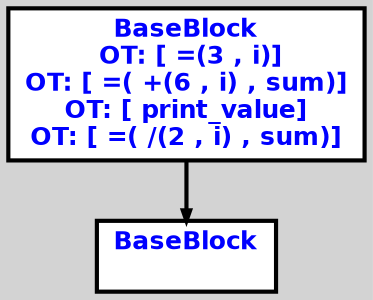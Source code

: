 digraph G {
ordering=out;
ranksep=.4;
bgcolor="lightgrey";  node [shape=box, fixedsize=false, fontsize=12, fontname="Helvetica-bold", fontcolor="blue"
width=.25, height=.25, color="black", fillcolor="white", style="filled, solid, bold"];

edge [arrowsize=.5, color="black", style="bold"]    n0000126738C21520 [label="BaseBlock\n OT: [ =(3 , i)]
OT: [ =( +(6 , i) , sum)]
OT: [ print_value]
OT: [ =( /(2 , i) , sum)]
"]
    n0000126738C21580 [label="BaseBlock\n "]
    n0000126738C21520 -> n0000126738C21580
}
